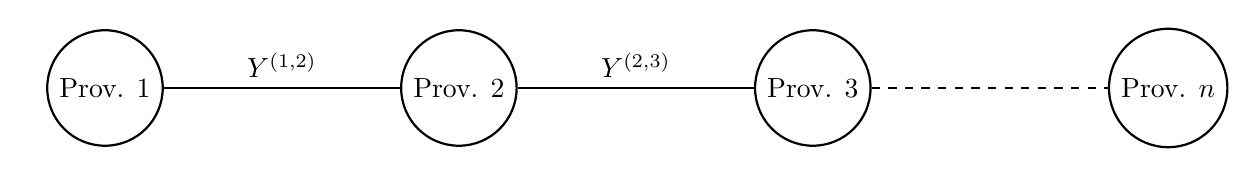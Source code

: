\tikzstyle{var} = [
draw,circle,
minimum size=10pt]

\tikzstyle{agent} = [
draw, circle,
minimum size=10pt]

\begin{tikzpicture}[-, thick]

    \node [agent] (one) {Prov. $1$};
    \node [agent, right = 3cm of one] (two) {Prov. $2$};
    \node [agent, right = 3cm of two] (three) {Prov. $3$};
    \node [agent, right = 3cm of three] (four) {Prov. $n$};


    \path
    (one) edge [] node [above] {$Y^{(1, 2)}$} (two)
    (two) edge [] node [above] {$Y^{(2, 3)}$} (three)
    (three) edge [dashed] node [above] {} (four);

\end{tikzpicture}